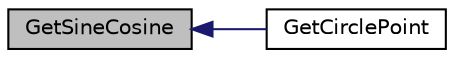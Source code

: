 digraph "GetSineCosine"
{
  edge [fontname="Helvetica",fontsize="10",labelfontname="Helvetica",labelfontsize="10"];
  node [fontname="Helvetica",fontsize="10",shape=record];
  rankdir="LR";
  Node1 [label="GetSineCosine",height=0.2,width=0.4,color="black", fillcolor="grey75", style="filled", fontcolor="black"];
  Node1 -> Node2 [dir="back",color="midnightblue",fontsize="10",style="solid",fontname="Helvetica"];
  Node2 [label="GetCirclePoint",height=0.2,width=0.4,color="black", fillcolor="white", style="filled",URL="$_primitive_8h.html#a19c73b3c6232530f7817521b4e280ca6"];
}
